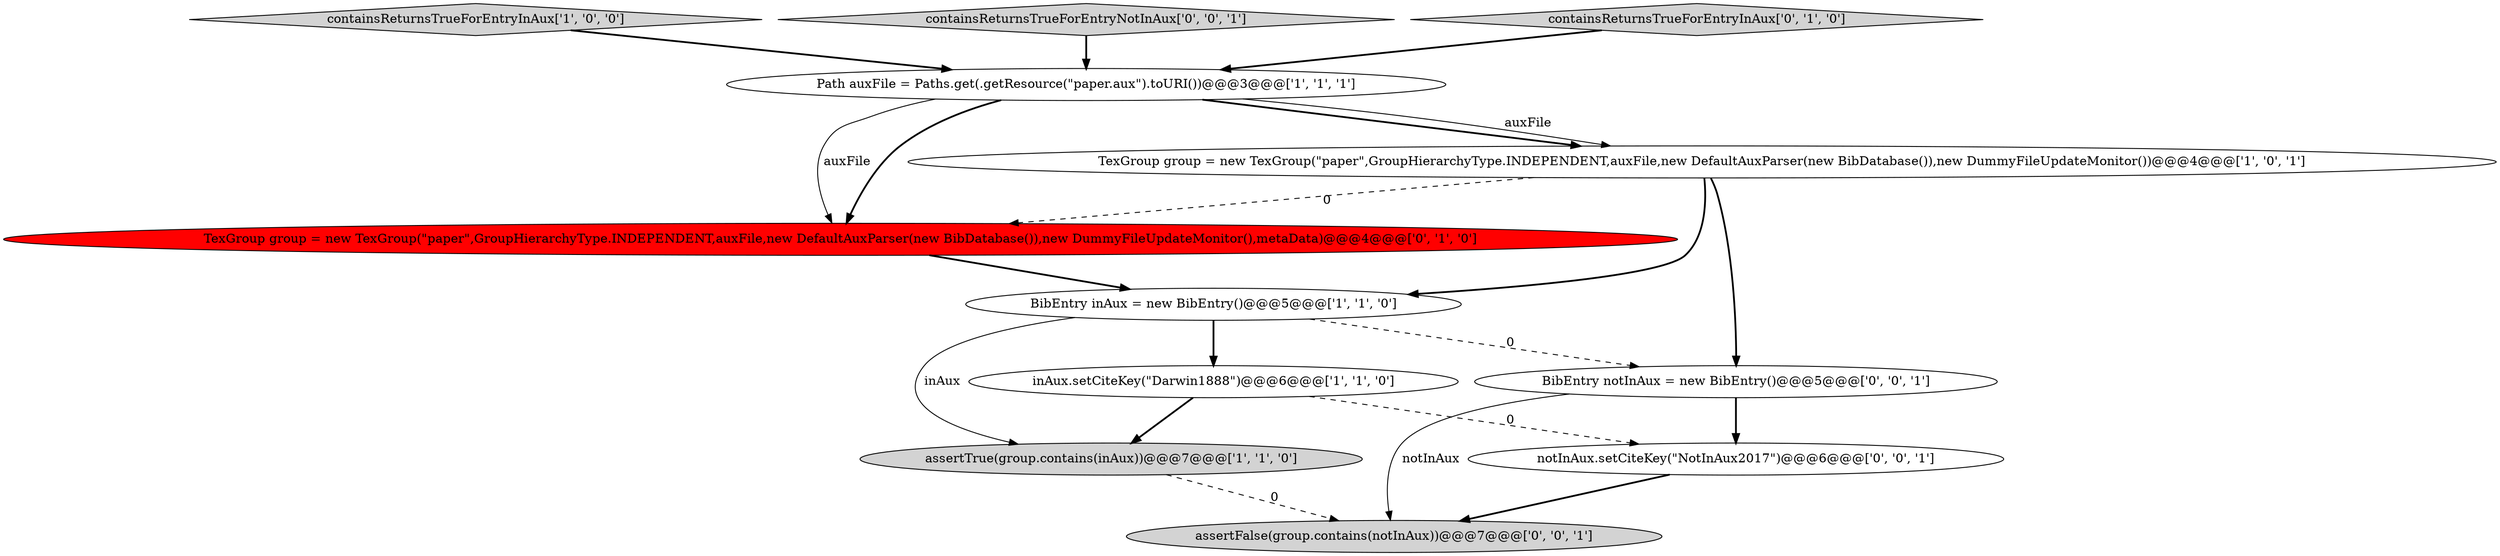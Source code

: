 digraph {
2 [style = filled, label = "inAux.setCiteKey(\"Darwin1888\")@@@6@@@['1', '1', '0']", fillcolor = white, shape = ellipse image = "AAA0AAABBB1BBB"];
5 [style = filled, label = "containsReturnsTrueForEntryInAux['1', '0', '0']", fillcolor = lightgray, shape = diamond image = "AAA0AAABBB1BBB"];
11 [style = filled, label = "containsReturnsTrueForEntryNotInAux['0', '0', '1']", fillcolor = lightgray, shape = diamond image = "AAA0AAABBB3BBB"];
1 [style = filled, label = "assertTrue(group.contains(inAux))@@@7@@@['1', '1', '0']", fillcolor = lightgray, shape = ellipse image = "AAA0AAABBB1BBB"];
3 [style = filled, label = "BibEntry inAux = new BibEntry()@@@5@@@['1', '1', '0']", fillcolor = white, shape = ellipse image = "AAA0AAABBB1BBB"];
10 [style = filled, label = "assertFalse(group.contains(notInAux))@@@7@@@['0', '0', '1']", fillcolor = lightgray, shape = ellipse image = "AAA0AAABBB3BBB"];
6 [style = filled, label = "containsReturnsTrueForEntryInAux['0', '1', '0']", fillcolor = lightgray, shape = diamond image = "AAA0AAABBB2BBB"];
9 [style = filled, label = "BibEntry notInAux = new BibEntry()@@@5@@@['0', '0', '1']", fillcolor = white, shape = ellipse image = "AAA0AAABBB3BBB"];
8 [style = filled, label = "notInAux.setCiteKey(\"NotInAux2017\")@@@6@@@['0', '0', '1']", fillcolor = white, shape = ellipse image = "AAA0AAABBB3BBB"];
0 [style = filled, label = "TexGroup group = new TexGroup(\"paper\",GroupHierarchyType.INDEPENDENT,auxFile,new DefaultAuxParser(new BibDatabase()),new DummyFileUpdateMonitor())@@@4@@@['1', '0', '1']", fillcolor = white, shape = ellipse image = "AAA0AAABBB1BBB"];
7 [style = filled, label = "TexGroup group = new TexGroup(\"paper\",GroupHierarchyType.INDEPENDENT,auxFile,new DefaultAuxParser(new BibDatabase()),new DummyFileUpdateMonitor(),metaData)@@@4@@@['0', '1', '0']", fillcolor = red, shape = ellipse image = "AAA1AAABBB2BBB"];
4 [style = filled, label = "Path auxFile = Paths.get(.getResource(\"paper.aux\").toURI())@@@3@@@['1', '1', '1']", fillcolor = white, shape = ellipse image = "AAA0AAABBB1BBB"];
0->3 [style = bold, label=""];
6->4 [style = bold, label=""];
8->10 [style = bold, label=""];
7->3 [style = bold, label=""];
0->9 [style = bold, label=""];
9->10 [style = solid, label="notInAux"];
4->7 [style = solid, label="auxFile"];
4->0 [style = bold, label=""];
3->2 [style = bold, label=""];
1->10 [style = dashed, label="0"];
0->7 [style = dashed, label="0"];
9->8 [style = bold, label=""];
3->9 [style = dashed, label="0"];
2->8 [style = dashed, label="0"];
2->1 [style = bold, label=""];
4->7 [style = bold, label=""];
5->4 [style = bold, label=""];
3->1 [style = solid, label="inAux"];
11->4 [style = bold, label=""];
4->0 [style = solid, label="auxFile"];
}
